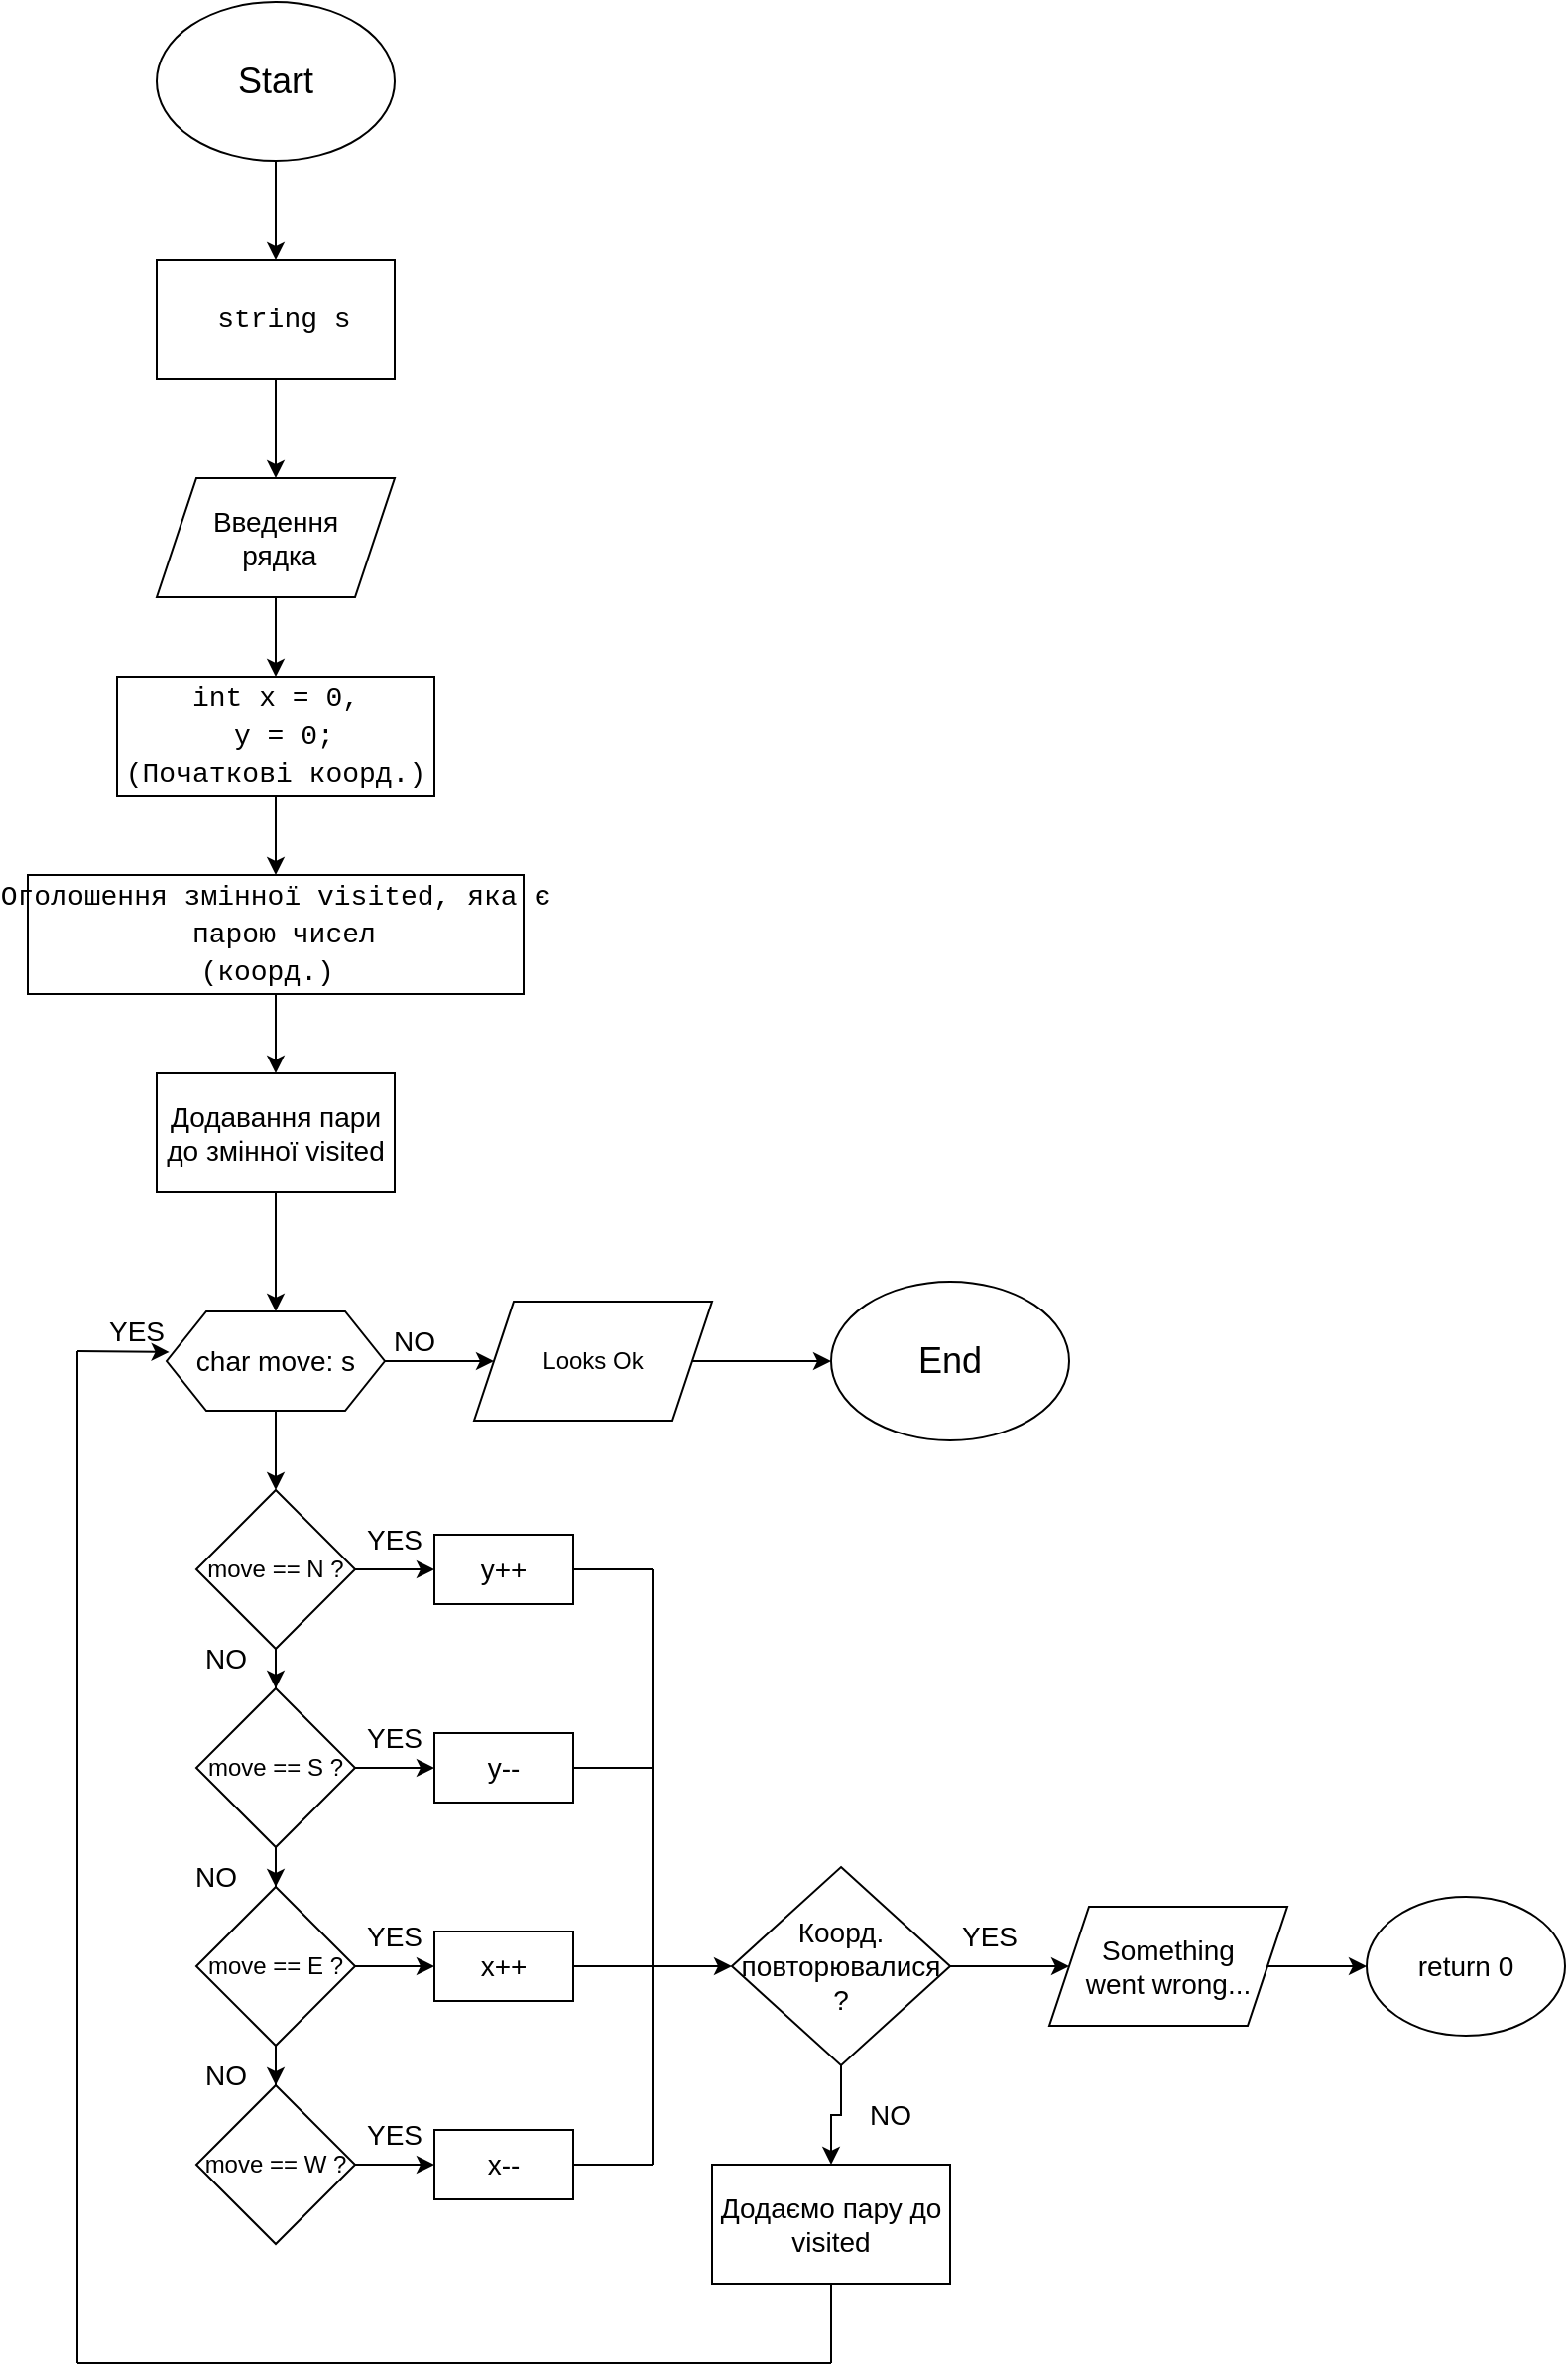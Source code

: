 <mxfile version="24.8.8">
  <diagram name="Сторінка-1" id="9aHnaZNlf9F1V1IQI-s_">
    <mxGraphModel grid="1" page="1" gridSize="10" guides="1" tooltips="1" connect="1" arrows="1" fold="1" pageScale="1" pageWidth="827" pageHeight="1169" math="0" shadow="0">
      <root>
        <mxCell id="0" />
        <mxCell id="1" parent="0" />
        <mxCell id="xigkv-UsZdPnQR3w_R_4-2" value="" style="edgeStyle=orthogonalEdgeStyle;rounded=0;orthogonalLoop=1;jettySize=auto;html=1;" edge="1" parent="1" source="iwuZNw0JvAA64kbivm5g-1" target="xigkv-UsZdPnQR3w_R_4-1">
          <mxGeometry relative="1" as="geometry" />
        </mxCell>
        <mxCell id="iwuZNw0JvAA64kbivm5g-1" value="&lt;font style=&quot;font-size: 18px;&quot;&gt;Start&lt;/font&gt;" style="ellipse;whiteSpace=wrap;html=1;" vertex="1" parent="1">
          <mxGeometry x="110" y="50" width="120" height="80" as="geometry" />
        </mxCell>
        <mxCell id="xigkv-UsZdPnQR3w_R_4-4" value="" style="edgeStyle=orthogonalEdgeStyle;rounded=0;orthogonalLoop=1;jettySize=auto;html=1;" edge="1" parent="1" source="xigkv-UsZdPnQR3w_R_4-1" target="xigkv-UsZdPnQR3w_R_4-3">
          <mxGeometry relative="1" as="geometry" />
        </mxCell>
        <mxCell id="xigkv-UsZdPnQR3w_R_4-1" value="&lt;div style=&quot;font-family: Consolas, &amp;quot;Courier New&amp;quot;, monospace; font-size: 14px; line-height: 19px; white-space: pre;&quot;&gt;&lt;font style=&quot;&quot; color=&quot;#030303&quot;&gt;&amp;nbsp;string s&lt;/font&gt;&lt;/div&gt;" style="rounded=0;whiteSpace=wrap;html=1;" vertex="1" parent="1">
          <mxGeometry x="110" y="180" width="120" height="60" as="geometry" />
        </mxCell>
        <mxCell id="xigkv-UsZdPnQR3w_R_4-6" value="" style="edgeStyle=orthogonalEdgeStyle;rounded=0;orthogonalLoop=1;jettySize=auto;html=1;" edge="1" parent="1" source="xigkv-UsZdPnQR3w_R_4-3" target="xigkv-UsZdPnQR3w_R_4-5">
          <mxGeometry relative="1" as="geometry" />
        </mxCell>
        <mxCell id="xigkv-UsZdPnQR3w_R_4-3" value="&lt;font style=&quot;font-size: 14px;&quot;&gt;Введення&lt;br&gt;&amp;nbsp;рядка&lt;/font&gt;" style="shape=parallelogram;perimeter=parallelogramPerimeter;whiteSpace=wrap;html=1;fixedSize=1;" vertex="1" parent="1">
          <mxGeometry x="110" y="290" width="120" height="60" as="geometry" />
        </mxCell>
        <mxCell id="xigkv-UsZdPnQR3w_R_4-8" value="" style="edgeStyle=orthogonalEdgeStyle;rounded=0;orthogonalLoop=1;jettySize=auto;html=1;" edge="1" parent="1" source="xigkv-UsZdPnQR3w_R_4-5" target="xigkv-UsZdPnQR3w_R_4-7">
          <mxGeometry relative="1" as="geometry" />
        </mxCell>
        <mxCell id="xigkv-UsZdPnQR3w_R_4-5" value="&lt;div style=&quot;font-family: Consolas, &amp;quot;Courier New&amp;quot;, monospace; font-size: 14px; line-height: 19px; white-space: pre;&quot;&gt;int x = 0,&lt;/div&gt;&lt;div style=&quot;font-family: Consolas, &amp;quot;Courier New&amp;quot;, monospace; font-size: 14px; line-height: 19px; white-space: pre;&quot;&gt; y = 0;&lt;br/&gt;(Початкові коорд.)&lt;/div&gt;" style="rounded=0;whiteSpace=wrap;html=1;" vertex="1" parent="1">
          <mxGeometry x="90" y="390" width="160" height="60" as="geometry" />
        </mxCell>
        <mxCell id="xigkv-UsZdPnQR3w_R_4-11" value="" style="edgeStyle=orthogonalEdgeStyle;rounded=0;orthogonalLoop=1;jettySize=auto;html=1;" edge="1" parent="1" source="xigkv-UsZdPnQR3w_R_4-7" target="xigkv-UsZdPnQR3w_R_4-10">
          <mxGeometry relative="1" as="geometry" />
        </mxCell>
        <mxCell id="xigkv-UsZdPnQR3w_R_4-7" value="&lt;div style=&quot;font-family: Consolas, &amp;quot;Courier New&amp;quot;, monospace; font-size: 14px; line-height: 19px; white-space: pre;&quot;&gt;&lt;div style=&quot;&quot;&gt;&lt;span style=&quot;background-color: initial;&quot;&gt;Оголошення змінної visited, яка є&lt;/span&gt;&lt;/div&gt;&lt;div style=&quot;&quot;&gt;&lt;span style=&quot;background-color: initial;&quot;&gt; парою чисел&lt;/span&gt;&lt;/div&gt;&lt;div style=&quot;&quot;&gt;&lt;span style=&quot;background-color: initial;&quot;&gt;(коорд.) &lt;/span&gt;&lt;/div&gt;&lt;/div&gt;" style="rounded=0;whiteSpace=wrap;html=1;" vertex="1" parent="1">
          <mxGeometry x="45" y="490" width="250" height="60" as="geometry" />
        </mxCell>
        <mxCell id="xigkv-UsZdPnQR3w_R_4-14" value="" style="edgeStyle=orthogonalEdgeStyle;rounded=0;orthogonalLoop=1;jettySize=auto;html=1;" edge="1" parent="1" source="xigkv-UsZdPnQR3w_R_4-9" target="xigkv-UsZdPnQR3w_R_4-13">
          <mxGeometry relative="1" as="geometry" />
        </mxCell>
        <mxCell id="xigkv-UsZdPnQR3w_R_4-62" value="" style="edgeStyle=orthogonalEdgeStyle;rounded=0;orthogonalLoop=1;jettySize=auto;html=1;" edge="1" parent="1" source="xigkv-UsZdPnQR3w_R_4-9" target="xigkv-UsZdPnQR3w_R_4-59">
          <mxGeometry relative="1" as="geometry" />
        </mxCell>
        <mxCell id="xigkv-UsZdPnQR3w_R_4-9" value="&lt;font style=&quot;font-size: 14px;&quot;&gt;char move: s&lt;/font&gt;" style="shape=hexagon;perimeter=hexagonPerimeter2;whiteSpace=wrap;html=1;fixedSize=1;" vertex="1" parent="1">
          <mxGeometry x="115" y="710" width="110" height="50" as="geometry" />
        </mxCell>
        <mxCell id="xigkv-UsZdPnQR3w_R_4-12" value="" style="edgeStyle=orthogonalEdgeStyle;rounded=0;orthogonalLoop=1;jettySize=auto;html=1;" edge="1" parent="1" source="xigkv-UsZdPnQR3w_R_4-10" target="xigkv-UsZdPnQR3w_R_4-9">
          <mxGeometry relative="1" as="geometry" />
        </mxCell>
        <mxCell id="xigkv-UsZdPnQR3w_R_4-10" value="&lt;font style=&quot;font-size: 14px;&quot;&gt;Додавання пари до змінної visited&lt;/font&gt;" style="rounded=0;whiteSpace=wrap;html=1;" vertex="1" parent="1">
          <mxGeometry x="110" y="590" width="120" height="60" as="geometry" />
        </mxCell>
        <mxCell id="xigkv-UsZdPnQR3w_R_4-16" value="" style="edgeStyle=orthogonalEdgeStyle;rounded=0;orthogonalLoop=1;jettySize=auto;html=1;" edge="1" parent="1" source="xigkv-UsZdPnQR3w_R_4-13" target="xigkv-UsZdPnQR3w_R_4-15">
          <mxGeometry relative="1" as="geometry" />
        </mxCell>
        <mxCell id="xigkv-UsZdPnQR3w_R_4-26" value="" style="edgeStyle=orthogonalEdgeStyle;rounded=0;orthogonalLoop=1;jettySize=auto;html=1;" edge="1" parent="1" source="xigkv-UsZdPnQR3w_R_4-13" target="xigkv-UsZdPnQR3w_R_4-17">
          <mxGeometry relative="1" as="geometry" />
        </mxCell>
        <mxCell id="xigkv-UsZdPnQR3w_R_4-13" value="move == N ?" style="rhombus;whiteSpace=wrap;html=1;" vertex="1" parent="1">
          <mxGeometry x="130" y="800" width="80" height="80" as="geometry" />
        </mxCell>
        <mxCell id="xigkv-UsZdPnQR3w_R_4-15" value="&lt;font style=&quot;font-size: 14px;&quot;&gt;y++&lt;/font&gt;" style="rounded=0;whiteSpace=wrap;html=1;" vertex="1" parent="1">
          <mxGeometry x="250" y="822.5" width="70" height="35" as="geometry" />
        </mxCell>
        <mxCell id="xigkv-UsZdPnQR3w_R_4-19" value="" style="edgeStyle=orthogonalEdgeStyle;rounded=0;orthogonalLoop=1;jettySize=auto;html=1;" edge="1" parent="1" source="xigkv-UsZdPnQR3w_R_4-17" target="xigkv-UsZdPnQR3w_R_4-18">
          <mxGeometry relative="1" as="geometry" />
        </mxCell>
        <mxCell id="xigkv-UsZdPnQR3w_R_4-27" value="" style="edgeStyle=orthogonalEdgeStyle;rounded=0;orthogonalLoop=1;jettySize=auto;html=1;" edge="1" parent="1" source="xigkv-UsZdPnQR3w_R_4-17" target="xigkv-UsZdPnQR3w_R_4-20">
          <mxGeometry relative="1" as="geometry" />
        </mxCell>
        <mxCell id="xigkv-UsZdPnQR3w_R_4-17" value="move == S ?" style="rhombus;whiteSpace=wrap;html=1;" vertex="1" parent="1">
          <mxGeometry x="130" y="900" width="80" height="80" as="geometry" />
        </mxCell>
        <mxCell id="xigkv-UsZdPnQR3w_R_4-18" value="&lt;font style=&quot;font-size: 14px;&quot;&gt;y--&lt;/font&gt;" style="rounded=0;whiteSpace=wrap;html=1;" vertex="1" parent="1">
          <mxGeometry x="250" y="922.5" width="70" height="35" as="geometry" />
        </mxCell>
        <mxCell id="xigkv-UsZdPnQR3w_R_4-22" value="" style="edgeStyle=orthogonalEdgeStyle;rounded=0;orthogonalLoop=1;jettySize=auto;html=1;" edge="1" parent="1" source="xigkv-UsZdPnQR3w_R_4-20" target="xigkv-UsZdPnQR3w_R_4-21">
          <mxGeometry relative="1" as="geometry" />
        </mxCell>
        <mxCell id="xigkv-UsZdPnQR3w_R_4-28" value="" style="edgeStyle=orthogonalEdgeStyle;rounded=0;orthogonalLoop=1;jettySize=auto;html=1;" edge="1" parent="1" source="xigkv-UsZdPnQR3w_R_4-20" target="xigkv-UsZdPnQR3w_R_4-23">
          <mxGeometry relative="1" as="geometry" />
        </mxCell>
        <mxCell id="xigkv-UsZdPnQR3w_R_4-20" value="move == E ?" style="rhombus;whiteSpace=wrap;html=1;" vertex="1" parent="1">
          <mxGeometry x="130" y="1000" width="80" height="80" as="geometry" />
        </mxCell>
        <mxCell id="xigkv-UsZdPnQR3w_R_4-21" value="&lt;font style=&quot;font-size: 14px;&quot;&gt;x++&lt;/font&gt;" style="rounded=0;whiteSpace=wrap;html=1;" vertex="1" parent="1">
          <mxGeometry x="250" y="1022.5" width="70" height="35" as="geometry" />
        </mxCell>
        <mxCell id="xigkv-UsZdPnQR3w_R_4-25" value="" style="edgeStyle=orthogonalEdgeStyle;rounded=0;orthogonalLoop=1;jettySize=auto;html=1;" edge="1" parent="1" source="xigkv-UsZdPnQR3w_R_4-23" target="xigkv-UsZdPnQR3w_R_4-24">
          <mxGeometry relative="1" as="geometry" />
        </mxCell>
        <mxCell id="xigkv-UsZdPnQR3w_R_4-23" value="move == W ?" style="rhombus;whiteSpace=wrap;html=1;" vertex="1" parent="1">
          <mxGeometry x="130" y="1100" width="80" height="80" as="geometry" />
        </mxCell>
        <mxCell id="xigkv-UsZdPnQR3w_R_4-24" value="&lt;font style=&quot;font-size: 14px;&quot;&gt;x--&lt;/font&gt;" style="rounded=0;whiteSpace=wrap;html=1;" vertex="1" parent="1">
          <mxGeometry x="250" y="1122.5" width="70" height="35" as="geometry" />
        </mxCell>
        <mxCell id="xigkv-UsZdPnQR3w_R_4-29" value="&lt;font style=&quot;font-size: 14px;&quot;&gt;YES&lt;/font&gt;" style="text;strokeColor=none;align=center;fillColor=none;html=1;verticalAlign=middle;whiteSpace=wrap;rounded=0;" vertex="1" parent="1">
          <mxGeometry x="200" y="810" width="60" height="30" as="geometry" />
        </mxCell>
        <mxCell id="xigkv-UsZdPnQR3w_R_4-30" value="&lt;font style=&quot;font-size: 14px;&quot;&gt;YES&lt;/font&gt;" style="text;strokeColor=none;align=center;fillColor=none;html=1;verticalAlign=middle;whiteSpace=wrap;rounded=0;" vertex="1" parent="1">
          <mxGeometry x="200" y="910" width="60" height="30" as="geometry" />
        </mxCell>
        <mxCell id="xigkv-UsZdPnQR3w_R_4-31" value="&lt;font style=&quot;font-size: 14px;&quot;&gt;YES&lt;/font&gt;" style="text;strokeColor=none;align=center;fillColor=none;html=1;verticalAlign=middle;whiteSpace=wrap;rounded=0;" vertex="1" parent="1">
          <mxGeometry x="200" y="1010" width="60" height="30" as="geometry" />
        </mxCell>
        <mxCell id="xigkv-UsZdPnQR3w_R_4-32" value="&lt;font style=&quot;font-size: 14px;&quot;&gt;YES&lt;/font&gt;" style="text;strokeColor=none;align=center;fillColor=none;html=1;verticalAlign=middle;whiteSpace=wrap;rounded=0;" vertex="1" parent="1">
          <mxGeometry x="200" y="1110" width="60" height="30" as="geometry" />
        </mxCell>
        <mxCell id="xigkv-UsZdPnQR3w_R_4-33" value="&lt;font style=&quot;font-size: 14px;&quot;&gt;NO&lt;/font&gt;" style="text;strokeColor=none;align=center;fillColor=none;html=1;verticalAlign=middle;whiteSpace=wrap;rounded=0;" vertex="1" parent="1">
          <mxGeometry x="115" y="870" width="60" height="30" as="geometry" />
        </mxCell>
        <mxCell id="xigkv-UsZdPnQR3w_R_4-34" value="&lt;font style=&quot;font-size: 14px;&quot;&gt;NO&lt;/font&gt;" style="text;strokeColor=none;align=center;fillColor=none;html=1;verticalAlign=middle;whiteSpace=wrap;rounded=0;" vertex="1" parent="1">
          <mxGeometry x="110" y="980" width="60" height="30" as="geometry" />
        </mxCell>
        <mxCell id="xigkv-UsZdPnQR3w_R_4-35" value="&lt;font style=&quot;font-size: 14px;&quot;&gt;NO&lt;/font&gt;" style="text;strokeColor=none;align=center;fillColor=none;html=1;verticalAlign=middle;whiteSpace=wrap;rounded=0;" vertex="1" parent="1">
          <mxGeometry x="115" y="1080" width="60" height="30" as="geometry" />
        </mxCell>
        <mxCell id="xigkv-UsZdPnQR3w_R_4-38" value="" style="edgeStyle=orthogonalEdgeStyle;rounded=0;orthogonalLoop=1;jettySize=auto;html=1;" edge="1" parent="1" source="xigkv-UsZdPnQR3w_R_4-36" target="xigkv-UsZdPnQR3w_R_4-37">
          <mxGeometry relative="1" as="geometry" />
        </mxCell>
        <mxCell id="xigkv-UsZdPnQR3w_R_4-48" value="" style="edgeStyle=orthogonalEdgeStyle;rounded=0;orthogonalLoop=1;jettySize=auto;html=1;" edge="1" parent="1" source="xigkv-UsZdPnQR3w_R_4-36" target="xigkv-UsZdPnQR3w_R_4-47">
          <mxGeometry relative="1" as="geometry" />
        </mxCell>
        <mxCell id="xigkv-UsZdPnQR3w_R_4-36" value="&lt;font style=&quot;font-size: 14px;&quot;&gt;Коорд. повторювалися ?&lt;/font&gt;" style="rhombus;whiteSpace=wrap;html=1;" vertex="1" parent="1">
          <mxGeometry x="400" y="990" width="110" height="100" as="geometry" />
        </mxCell>
        <mxCell id="xigkv-UsZdPnQR3w_R_4-40" value="" style="edgeStyle=orthogonalEdgeStyle;rounded=0;orthogonalLoop=1;jettySize=auto;html=1;" edge="1" parent="1" source="xigkv-UsZdPnQR3w_R_4-37" target="xigkv-UsZdPnQR3w_R_4-39">
          <mxGeometry relative="1" as="geometry" />
        </mxCell>
        <mxCell id="xigkv-UsZdPnQR3w_R_4-37" value="&lt;font style=&quot;font-size: 14px;&quot;&gt;Something &lt;br&gt;went wrong...&lt;/font&gt;" style="shape=parallelogram;perimeter=parallelogramPerimeter;whiteSpace=wrap;html=1;fixedSize=1;" vertex="1" parent="1">
          <mxGeometry x="560" y="1010" width="120" height="60" as="geometry" />
        </mxCell>
        <mxCell id="xigkv-UsZdPnQR3w_R_4-39" value="&lt;font style=&quot;font-size: 14px;&quot;&gt;return 0&lt;/font&gt;" style="ellipse;whiteSpace=wrap;html=1;" vertex="1" parent="1">
          <mxGeometry x="720" y="1005" width="100" height="70" as="geometry" />
        </mxCell>
        <mxCell id="xigkv-UsZdPnQR3w_R_4-41" value="&lt;font style=&quot;font-size: 14px;&quot;&gt;YES&lt;/font&gt;" style="text;strokeColor=none;align=center;fillColor=none;html=1;verticalAlign=middle;whiteSpace=wrap;rounded=0;" vertex="1" parent="1">
          <mxGeometry x="500" y="1010" width="60" height="30" as="geometry" />
        </mxCell>
        <mxCell id="xigkv-UsZdPnQR3w_R_4-42" value="" style="endArrow=none;html=1;rounded=0;" edge="1" parent="1">
          <mxGeometry width="50" height="50" relative="1" as="geometry">
            <mxPoint x="320" y="1140" as="sourcePoint" />
            <mxPoint x="360" y="1140" as="targetPoint" />
          </mxGeometry>
        </mxCell>
        <mxCell id="xigkv-UsZdPnQR3w_R_4-43" value="" style="endArrow=none;html=1;rounded=0;" edge="1" parent="1">
          <mxGeometry width="50" height="50" relative="1" as="geometry">
            <mxPoint x="320" y="1040" as="sourcePoint" />
            <mxPoint x="360" y="1040" as="targetPoint" />
          </mxGeometry>
        </mxCell>
        <mxCell id="xigkv-UsZdPnQR3w_R_4-44" value="" style="endArrow=none;html=1;rounded=0;" edge="1" parent="1">
          <mxGeometry width="50" height="50" relative="1" as="geometry">
            <mxPoint x="320" y="940" as="sourcePoint" />
            <mxPoint x="360" y="940" as="targetPoint" />
          </mxGeometry>
        </mxCell>
        <mxCell id="xigkv-UsZdPnQR3w_R_4-45" value="" style="endArrow=none;html=1;rounded=0;" edge="1" parent="1">
          <mxGeometry width="50" height="50" relative="1" as="geometry">
            <mxPoint x="360" y="1140" as="sourcePoint" />
            <mxPoint x="360" y="840" as="targetPoint" />
          </mxGeometry>
        </mxCell>
        <mxCell id="xigkv-UsZdPnQR3w_R_4-46" value="" style="endArrow=classic;html=1;rounded=0;entryX=0;entryY=0.5;entryDx=0;entryDy=0;" edge="1" parent="1" target="xigkv-UsZdPnQR3w_R_4-36">
          <mxGeometry width="50" height="50" relative="1" as="geometry">
            <mxPoint x="360" y="1040" as="sourcePoint" />
            <mxPoint x="430" y="970" as="targetPoint" />
          </mxGeometry>
        </mxCell>
        <mxCell id="xigkv-UsZdPnQR3w_R_4-47" value="&lt;font style=&quot;font-size: 14px;&quot;&gt;Додаємо пару до visited&lt;/font&gt;" style="rounded=0;whiteSpace=wrap;html=1;" vertex="1" parent="1">
          <mxGeometry x="390" y="1140" width="120" height="60" as="geometry" />
        </mxCell>
        <mxCell id="xigkv-UsZdPnQR3w_R_4-49" value="&lt;font style=&quot;font-size: 14px;&quot;&gt;NO&lt;/font&gt;" style="text;strokeColor=none;align=center;fillColor=none;html=1;verticalAlign=middle;whiteSpace=wrap;rounded=0;" vertex="1" parent="1">
          <mxGeometry x="450" y="1100" width="60" height="30" as="geometry" />
        </mxCell>
        <mxCell id="xigkv-UsZdPnQR3w_R_4-53" value="" style="endArrow=none;html=1;rounded=0;" edge="1" parent="1">
          <mxGeometry width="50" height="50" relative="1" as="geometry">
            <mxPoint x="320" y="840" as="sourcePoint" />
            <mxPoint x="360" y="840" as="targetPoint" />
          </mxGeometry>
        </mxCell>
        <mxCell id="xigkv-UsZdPnQR3w_R_4-54" value="" style="endArrow=none;html=1;rounded=0;" edge="1" parent="1">
          <mxGeometry width="50" height="50" relative="1" as="geometry">
            <mxPoint x="450" y="1240" as="sourcePoint" />
            <mxPoint x="450" y="1200" as="targetPoint" />
          </mxGeometry>
        </mxCell>
        <mxCell id="xigkv-UsZdPnQR3w_R_4-55" value="" style="endArrow=none;html=1;rounded=0;" edge="1" parent="1">
          <mxGeometry width="50" height="50" relative="1" as="geometry">
            <mxPoint x="70" y="1240" as="sourcePoint" />
            <mxPoint x="450" y="1240" as="targetPoint" />
          </mxGeometry>
        </mxCell>
        <mxCell id="xigkv-UsZdPnQR3w_R_4-56" value="" style="endArrow=none;html=1;rounded=0;" edge="1" parent="1">
          <mxGeometry width="50" height="50" relative="1" as="geometry">
            <mxPoint x="70" y="1240" as="sourcePoint" />
            <mxPoint x="70" y="730" as="targetPoint" />
          </mxGeometry>
        </mxCell>
        <mxCell id="xigkv-UsZdPnQR3w_R_4-57" value="" style="endArrow=classic;html=1;rounded=0;entryX=0.012;entryY=0.409;entryDx=0;entryDy=0;entryPerimeter=0;" edge="1" parent="1" target="xigkv-UsZdPnQR3w_R_4-9">
          <mxGeometry width="50" height="50" relative="1" as="geometry">
            <mxPoint x="70" y="730" as="sourcePoint" />
            <mxPoint x="110" y="735" as="targetPoint" />
          </mxGeometry>
        </mxCell>
        <mxCell id="xigkv-UsZdPnQR3w_R_4-64" value="" style="edgeStyle=orthogonalEdgeStyle;rounded=0;orthogonalLoop=1;jettySize=auto;html=1;" edge="1" parent="1" source="xigkv-UsZdPnQR3w_R_4-59" target="xigkv-UsZdPnQR3w_R_4-63">
          <mxGeometry relative="1" as="geometry" />
        </mxCell>
        <mxCell id="xigkv-UsZdPnQR3w_R_4-59" value="Looks Ok" style="shape=parallelogram;perimeter=parallelogramPerimeter;whiteSpace=wrap;html=1;fixedSize=1;" vertex="1" parent="1">
          <mxGeometry x="270" y="705" width="120" height="60" as="geometry" />
        </mxCell>
        <mxCell id="xigkv-UsZdPnQR3w_R_4-63" value="&lt;font style=&quot;font-size: 18px;&quot;&gt;End&lt;/font&gt;" style="ellipse;whiteSpace=wrap;html=1;" vertex="1" parent="1">
          <mxGeometry x="450" y="695" width="120" height="80" as="geometry" />
        </mxCell>
        <mxCell id="xigkv-UsZdPnQR3w_R_4-65" value="&lt;font style=&quot;font-size: 14px;&quot;&gt;YES&lt;/font&gt;" style="text;strokeColor=none;align=center;fillColor=none;html=1;verticalAlign=middle;whiteSpace=wrap;rounded=0;" vertex="1" parent="1">
          <mxGeometry x="70" y="705" width="60" height="30" as="geometry" />
        </mxCell>
        <mxCell id="xigkv-UsZdPnQR3w_R_4-66" value="&lt;font style=&quot;font-size: 14px;&quot;&gt;NO&lt;/font&gt;" style="text;strokeColor=none;align=center;fillColor=none;html=1;verticalAlign=middle;whiteSpace=wrap;rounded=0;" vertex="1" parent="1">
          <mxGeometry x="210" y="710" width="60" height="30" as="geometry" />
        </mxCell>
      </root>
    </mxGraphModel>
  </diagram>
</mxfile>
